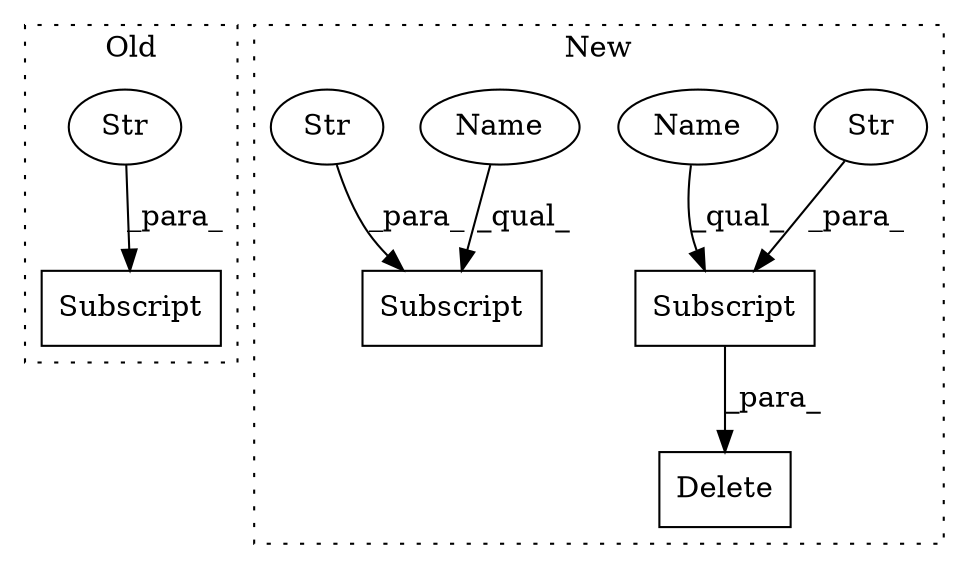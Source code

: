 digraph G {
subgraph cluster0 {
1 [label="Subscript" a="63" s="7114,0" l="22,0" shape="box"];
3 [label="Str" a="66" s="7121" l="14" shape="ellipse"];
label = "Old";
style="dotted";
}
subgraph cluster1 {
2 [label="Delete" a="101" s="7060" l="26" shape="box"];
4 [label="Subscript" a="63" s="7064,0" l="22,0" shape="box"];
5 [label="Str" a="66" s="7071" l="14" shape="ellipse"];
6 [label="Subscript" a="63" s="7032,0" l="22,0" shape="box"];
7 [label="Str" a="66" s="7039" l="14" shape="ellipse"];
8 [label="Name" a="87" s="7064" l="6" shape="ellipse"];
9 [label="Name" a="87" s="7032" l="6" shape="ellipse"];
label = "New";
style="dotted";
}
3 -> 1 [label="_para_"];
4 -> 2 [label="_para_"];
5 -> 4 [label="_para_"];
7 -> 6 [label="_para_"];
8 -> 4 [label="_qual_"];
9 -> 6 [label="_qual_"];
}